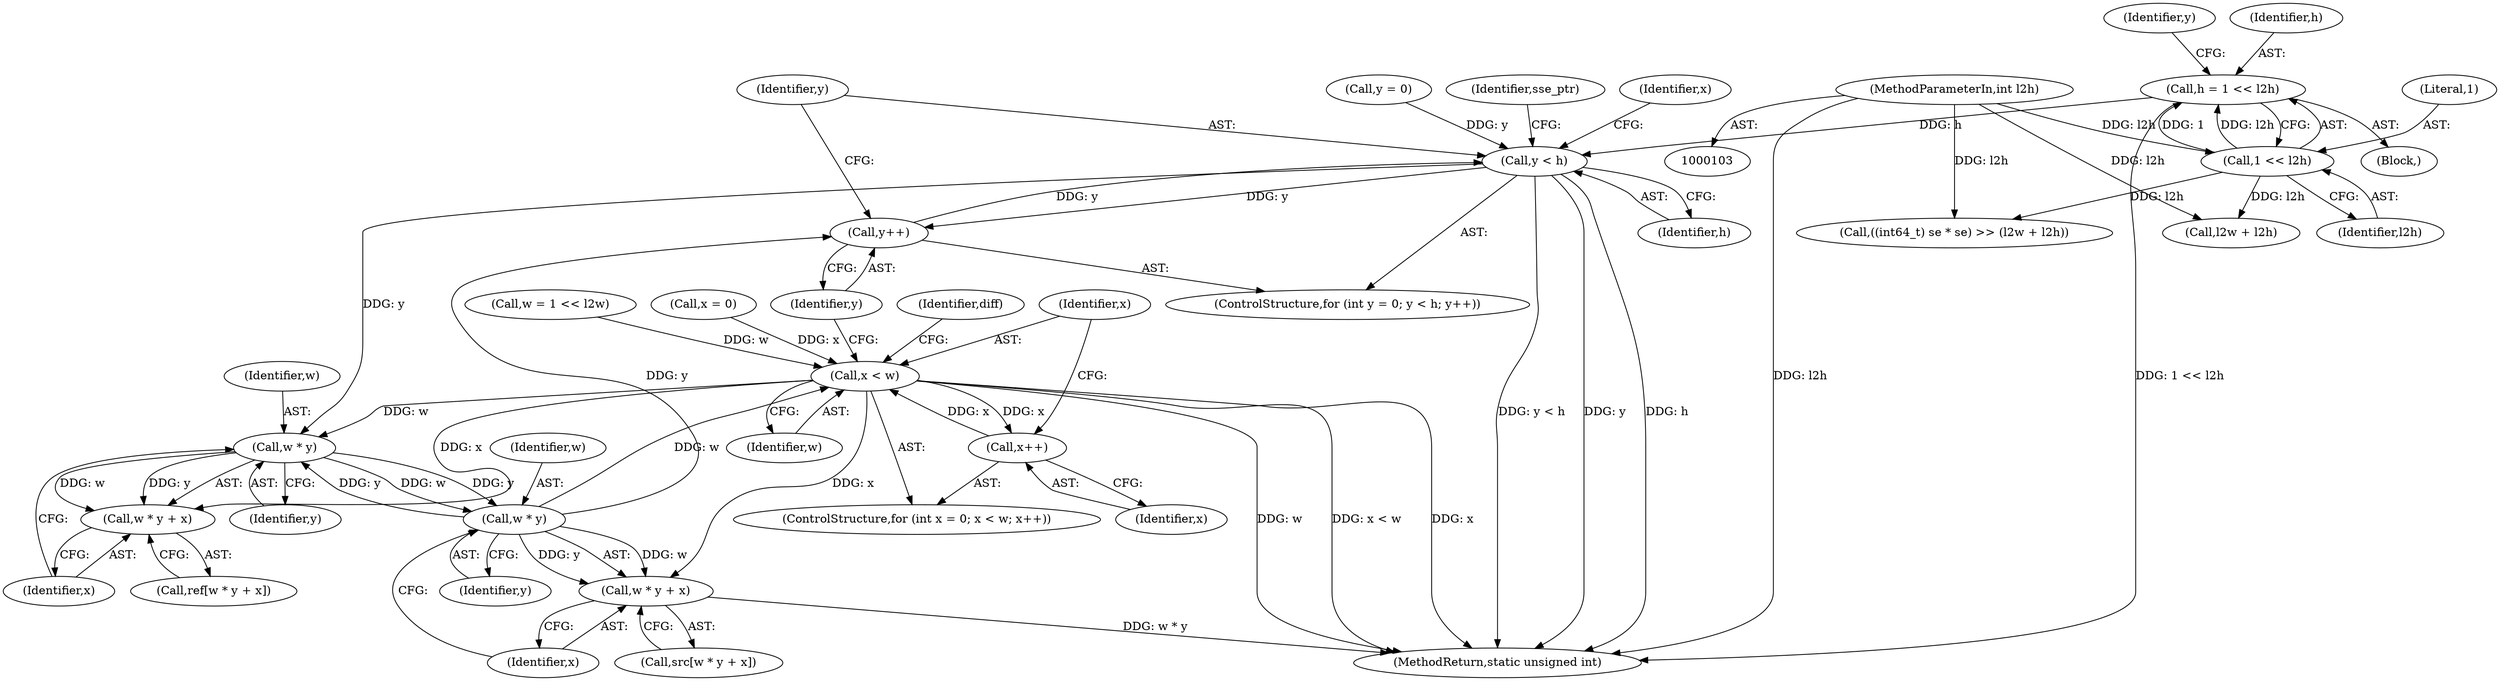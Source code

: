 digraph "1_Android_5a9753fca56f0eeb9f61e342b2fccffc364f9426_121@del" {
"1000125" [label="(Call,h = 1 << l2h)"];
"1000127" [label="(Call,1 << l2h)"];
"1000107" [label="(MethodParameterIn,int l2h)"];
"1000135" [label="(Call,y < h)"];
"1000138" [label="(Call,y++)"];
"1000159" [label="(Call,w * y)"];
"1000158" [label="(Call,w * y + x)"];
"1000166" [label="(Call,w * y)"];
"1000146" [label="(Call,x < w)"];
"1000149" [label="(Call,x++)"];
"1000165" [label="(Call,w * y + x)"];
"1000149" [label="(Call,x++)"];
"1000127" [label="(Call,1 << l2h)"];
"1000132" [label="(Call,y = 0)"];
"1000160" [label="(Identifier,w)"];
"1000167" [label="(Identifier,w)"];
"1000154" [label="(Identifier,diff)"];
"1000180" [label="(Identifier,sse_ptr)"];
"1000168" [label="(Identifier,y)"];
"1000185" [label="(Call,((int64_t) se * se) >> (l2w + l2h))"];
"1000137" [label="(Identifier,h)"];
"1000150" [label="(Identifier,x)"];
"1000144" [label="(Identifier,x)"];
"1000136" [label="(Identifier,y)"];
"1000135" [label="(Call,y < h)"];
"1000138" [label="(Call,y++)"];
"1000191" [label="(Call,l2w + l2h)"];
"1000133" [label="(Identifier,y)"];
"1000194" [label="(MethodReturn,static unsigned int)"];
"1000139" [label="(Identifier,y)"];
"1000161" [label="(Identifier,y)"];
"1000128" [label="(Literal,1)"];
"1000158" [label="(Call,w * y + x)"];
"1000107" [label="(MethodParameterIn,int l2h)"];
"1000141" [label="(ControlStructure,for (int x = 0; x < w; x++))"];
"1000125" [label="(Call,h = 1 << l2h)"];
"1000159" [label="(Call,w * y)"];
"1000169" [label="(Identifier,x)"];
"1000146" [label="(Call,x < w)"];
"1000147" [label="(Identifier,x)"];
"1000119" [label="(Call,w = 1 << l2w)"];
"1000130" [label="(ControlStructure,for (int y = 0; y < h; y++))"];
"1000148" [label="(Identifier,w)"];
"1000129" [label="(Identifier,l2h)"];
"1000162" [label="(Identifier,x)"];
"1000166" [label="(Call,w * y)"];
"1000163" [label="(Call,src[w * y + x])"];
"1000109" [label="(Block,)"];
"1000126" [label="(Identifier,h)"];
"1000156" [label="(Call,ref[w * y + x])"];
"1000165" [label="(Call,w * y + x)"];
"1000143" [label="(Call,x = 0)"];
"1000125" -> "1000109"  [label="AST: "];
"1000125" -> "1000127"  [label="CFG: "];
"1000126" -> "1000125"  [label="AST: "];
"1000127" -> "1000125"  [label="AST: "];
"1000133" -> "1000125"  [label="CFG: "];
"1000125" -> "1000194"  [label="DDG: 1 << l2h"];
"1000127" -> "1000125"  [label="DDG: 1"];
"1000127" -> "1000125"  [label="DDG: l2h"];
"1000125" -> "1000135"  [label="DDG: h"];
"1000127" -> "1000129"  [label="CFG: "];
"1000128" -> "1000127"  [label="AST: "];
"1000129" -> "1000127"  [label="AST: "];
"1000107" -> "1000127"  [label="DDG: l2h"];
"1000127" -> "1000185"  [label="DDG: l2h"];
"1000127" -> "1000191"  [label="DDG: l2h"];
"1000107" -> "1000103"  [label="AST: "];
"1000107" -> "1000194"  [label="DDG: l2h"];
"1000107" -> "1000185"  [label="DDG: l2h"];
"1000107" -> "1000191"  [label="DDG: l2h"];
"1000135" -> "1000130"  [label="AST: "];
"1000135" -> "1000137"  [label="CFG: "];
"1000136" -> "1000135"  [label="AST: "];
"1000137" -> "1000135"  [label="AST: "];
"1000144" -> "1000135"  [label="CFG: "];
"1000180" -> "1000135"  [label="CFG: "];
"1000135" -> "1000194"  [label="DDG: y < h"];
"1000135" -> "1000194"  [label="DDG: y"];
"1000135" -> "1000194"  [label="DDG: h"];
"1000138" -> "1000135"  [label="DDG: y"];
"1000132" -> "1000135"  [label="DDG: y"];
"1000135" -> "1000138"  [label="DDG: y"];
"1000135" -> "1000159"  [label="DDG: y"];
"1000138" -> "1000130"  [label="AST: "];
"1000138" -> "1000139"  [label="CFG: "];
"1000139" -> "1000138"  [label="AST: "];
"1000136" -> "1000138"  [label="CFG: "];
"1000166" -> "1000138"  [label="DDG: y"];
"1000159" -> "1000158"  [label="AST: "];
"1000159" -> "1000161"  [label="CFG: "];
"1000160" -> "1000159"  [label="AST: "];
"1000161" -> "1000159"  [label="AST: "];
"1000162" -> "1000159"  [label="CFG: "];
"1000159" -> "1000158"  [label="DDG: w"];
"1000159" -> "1000158"  [label="DDG: y"];
"1000146" -> "1000159"  [label="DDG: w"];
"1000166" -> "1000159"  [label="DDG: y"];
"1000159" -> "1000166"  [label="DDG: w"];
"1000159" -> "1000166"  [label="DDG: y"];
"1000158" -> "1000156"  [label="AST: "];
"1000158" -> "1000162"  [label="CFG: "];
"1000162" -> "1000158"  [label="AST: "];
"1000156" -> "1000158"  [label="CFG: "];
"1000146" -> "1000158"  [label="DDG: x"];
"1000166" -> "1000165"  [label="AST: "];
"1000166" -> "1000168"  [label="CFG: "];
"1000167" -> "1000166"  [label="AST: "];
"1000168" -> "1000166"  [label="AST: "];
"1000169" -> "1000166"  [label="CFG: "];
"1000166" -> "1000146"  [label="DDG: w"];
"1000166" -> "1000165"  [label="DDG: w"];
"1000166" -> "1000165"  [label="DDG: y"];
"1000146" -> "1000141"  [label="AST: "];
"1000146" -> "1000148"  [label="CFG: "];
"1000147" -> "1000146"  [label="AST: "];
"1000148" -> "1000146"  [label="AST: "];
"1000154" -> "1000146"  [label="CFG: "];
"1000139" -> "1000146"  [label="CFG: "];
"1000146" -> "1000194"  [label="DDG: w"];
"1000146" -> "1000194"  [label="DDG: x < w"];
"1000146" -> "1000194"  [label="DDG: x"];
"1000143" -> "1000146"  [label="DDG: x"];
"1000149" -> "1000146"  [label="DDG: x"];
"1000119" -> "1000146"  [label="DDG: w"];
"1000146" -> "1000149"  [label="DDG: x"];
"1000146" -> "1000165"  [label="DDG: x"];
"1000149" -> "1000141"  [label="AST: "];
"1000149" -> "1000150"  [label="CFG: "];
"1000150" -> "1000149"  [label="AST: "];
"1000147" -> "1000149"  [label="CFG: "];
"1000165" -> "1000163"  [label="AST: "];
"1000165" -> "1000169"  [label="CFG: "];
"1000169" -> "1000165"  [label="AST: "];
"1000163" -> "1000165"  [label="CFG: "];
"1000165" -> "1000194"  [label="DDG: w * y"];
}
